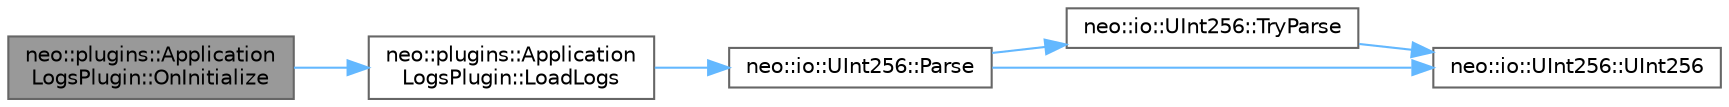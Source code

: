 digraph "neo::plugins::ApplicationLogsPlugin::OnInitialize"
{
 // LATEX_PDF_SIZE
  bgcolor="transparent";
  edge [fontname=Helvetica,fontsize=10,labelfontname=Helvetica,labelfontsize=10];
  node [fontname=Helvetica,fontsize=10,shape=box,height=0.2,width=0.4];
  rankdir="LR";
  Node1 [id="Node000001",label="neo::plugins::Application\lLogsPlugin::OnInitialize",height=0.2,width=0.4,color="gray40", fillcolor="grey60", style="filled", fontcolor="black",tooltip="Initializes the plugin."];
  Node1 -> Node2 [id="edge6_Node000001_Node000002",color="steelblue1",style="solid",tooltip=" "];
  Node2 [id="Node000002",label="neo::plugins::Application\lLogsPlugin::LoadLogs",height=0.2,width=0.4,color="grey40", fillcolor="white", style="filled",URL="$classneo_1_1plugins_1_1_application_logs_plugin.html#a7de0bc79164795a6b2d0eadd9db241f4",tooltip=" "];
  Node2 -> Node3 [id="edge7_Node000002_Node000003",color="steelblue1",style="solid",tooltip=" "];
  Node3 [id="Node000003",label="neo::io::UInt256::Parse",height=0.2,width=0.4,color="grey40", fillcolor="white", style="filled",URL="$classneo_1_1io_1_1_u_int256.html#ae9677f80225af25ba870a2e47456ba60",tooltip="Parses a hexadecimal string into a UInt256."];
  Node3 -> Node4 [id="edge8_Node000003_Node000004",color="steelblue1",style="solid",tooltip=" "];
  Node4 [id="Node000004",label="neo::io::UInt256::TryParse",height=0.2,width=0.4,color="grey40", fillcolor="white", style="filled",URL="$classneo_1_1io_1_1_u_int256.html#a4852cc59d65e30d34941404fd555e86e",tooltip="Tries to parse a hexadecimal string into a UInt256."];
  Node4 -> Node5 [id="edge9_Node000004_Node000005",color="steelblue1",style="solid",tooltip=" "];
  Node5 [id="Node000005",label="neo::io::UInt256::UInt256",height=0.2,width=0.4,color="grey40", fillcolor="white", style="filled",URL="$classneo_1_1io_1_1_u_int256.html#a96e96c9590720abc1c4f8c086ff6c051",tooltip="Constructs a UInt256 initialized to zero."];
  Node3 -> Node5 [id="edge10_Node000003_Node000005",color="steelblue1",style="solid",tooltip=" "];
}
